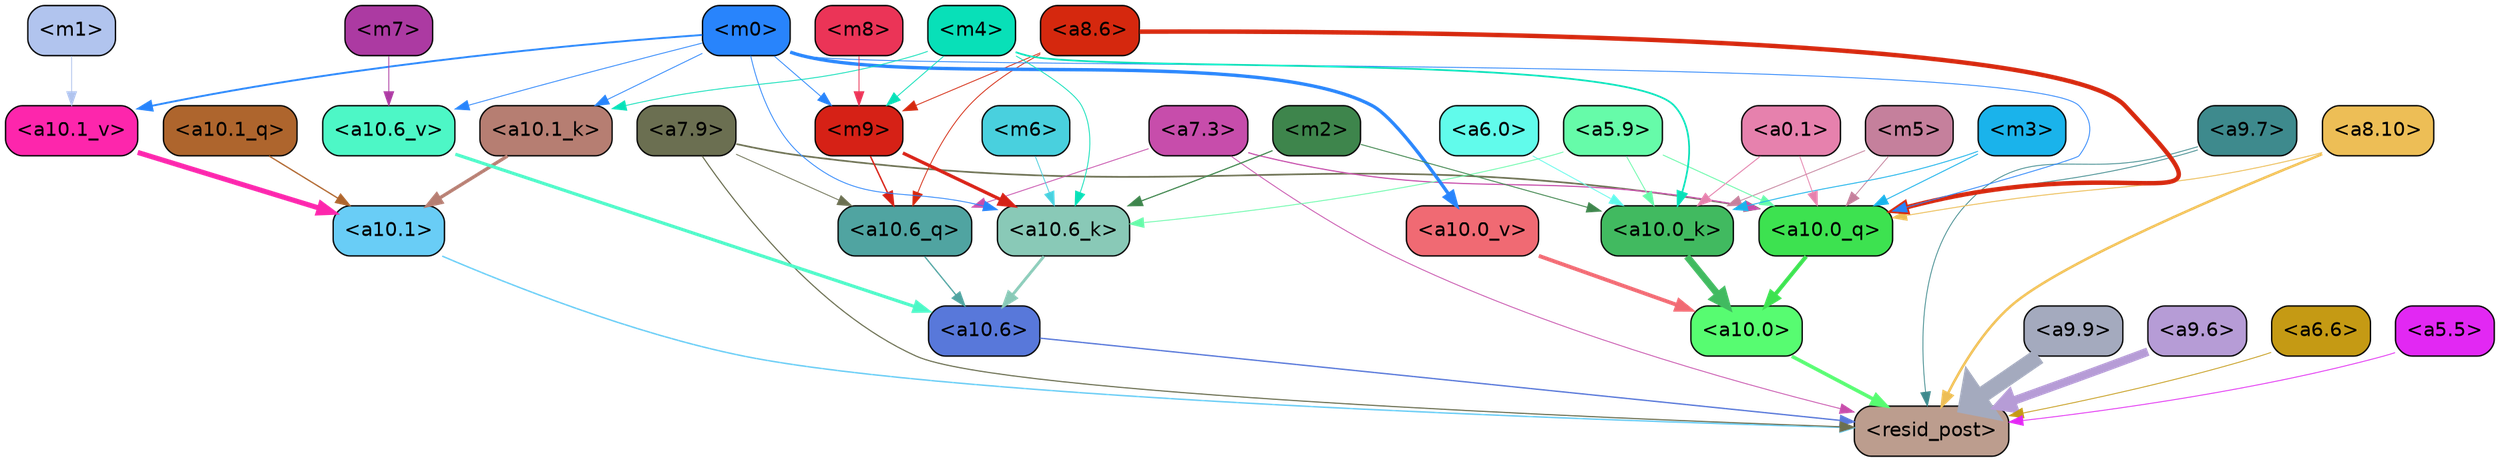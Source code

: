 strict digraph "" {
	graph [bgcolor=transparent,
		layout=dot,
		overlap=false,
		splines=true
	];
	"<a10.6>"	[color=black,
		fillcolor="#5878da",
		fontname=Helvetica,
		shape=box,
		style="filled, rounded"];
	"<resid_post>"	[color=black,
		fillcolor="#bc9d8e",
		fontname=Helvetica,
		shape=box,
		style="filled, rounded"];
	"<a10.6>" -> "<resid_post>"	[color="#5878da",
		penwidth=0.9498605728149414];
	"<a10.1>"	[color=black,
		fillcolor="#69cdf6",
		fontname=Helvetica,
		shape=box,
		style="filled, rounded"];
	"<a10.1>" -> "<resid_post>"	[color="#69cdf6",
		penwidth=1.0084514617919922];
	"<a10.0>"	[color=black,
		fillcolor="#57fc71",
		fontname=Helvetica,
		shape=box,
		style="filled, rounded"];
	"<a10.0>" -> "<resid_post>"	[color="#57fc71",
		penwidth=2.5814952850341797];
	"<a9.9>"	[color=black,
		fillcolor="#a4aabe",
		fontname=Helvetica,
		shape=box,
		style="filled, rounded"];
	"<a9.9>" -> "<resid_post>"	[color="#a4aabe",
		penwidth=11.610888481140137];
	"<a9.7>"	[color=black,
		fillcolor="#3e8a8d",
		fontname=Helvetica,
		shape=box,
		style="filled, rounded"];
	"<a9.7>" -> "<resid_post>"	[color="#3e8a8d",
		penwidth=0.6];
	"<a10.0_q>"	[color=black,
		fillcolor="#3de250",
		fontname=Helvetica,
		shape=box,
		style="filled, rounded"];
	"<a9.7>" -> "<a10.0_q>"	[color="#3e8a8d",
		penwidth=0.6];
	"<a9.6>"	[color=black,
		fillcolor="#b69cd6",
		fontname=Helvetica,
		shape=box,
		style="filled, rounded"];
	"<a9.6>" -> "<resid_post>"	[color="#b69cd6",
		penwidth=6.121421813964844];
	"<a8.10>"	[color=black,
		fillcolor="#edbe56",
		fontname=Helvetica,
		shape=box,
		style="filled, rounded"];
	"<a8.10>" -> "<resid_post>"	[color="#edbe56",
		penwidth=1.7841739654541016];
	"<a8.10>" -> "<a10.0_q>"	[color="#edbe56",
		penwidth=0.6612663269042969];
	"<a7.9>"	[color=black,
		fillcolor="#6b6f51",
		fontname=Helvetica,
		shape=box,
		style="filled, rounded"];
	"<a7.9>" -> "<resid_post>"	[color="#6b6f51",
		penwidth=0.8109169006347656];
	"<a10.6_q>"	[color=black,
		fillcolor="#50a4a1",
		fontname=Helvetica,
		shape=box,
		style="filled, rounded"];
	"<a7.9>" -> "<a10.6_q>"	[color="#6b6f51",
		penwidth=0.6];
	"<a7.9>" -> "<a10.0_q>"	[color="#6b6f51",
		penwidth=1.19378662109375];
	"<a7.3>"	[color=black,
		fillcolor="#c74dab",
		fontname=Helvetica,
		shape=box,
		style="filled, rounded"];
	"<a7.3>" -> "<resid_post>"	[color="#c74dab",
		penwidth=0.6];
	"<a7.3>" -> "<a10.6_q>"	[color="#c74dab",
		penwidth=0.6];
	"<a7.3>" -> "<a10.0_q>"	[color="#c74dab",
		penwidth=0.8208656311035156];
	"<a6.6>"	[color=black,
		fillcolor="#c59a14",
		fontname=Helvetica,
		shape=box,
		style="filled, rounded"];
	"<a6.6>" -> "<resid_post>"	[color="#c59a14",
		penwidth=0.6];
	"<a5.5>"	[color=black,
		fillcolor="#e228f3",
		fontname=Helvetica,
		shape=box,
		style="filled, rounded"];
	"<a5.5>" -> "<resid_post>"	[color="#e228f3",
		penwidth=0.6];
	"<a10.6_q>" -> "<a10.6>"	[color="#50a4a1",
		penwidth=0.9244728088378906];
	"<a10.1_q>"	[color=black,
		fillcolor="#ae652d",
		fontname=Helvetica,
		shape=box,
		style="filled, rounded"];
	"<a10.1_q>" -> "<a10.1>"	[color="#ae652d",
		penwidth=0.9268798828125];
	"<a10.0_q>" -> "<a10.0>"	[color="#3de250",
		penwidth=2.905670166015625];
	"<a10.6_k>"	[color=black,
		fillcolor="#89c9b7",
		fontname=Helvetica,
		shape=box,
		style="filled, rounded"];
	"<a10.6_k>" -> "<a10.6>"	[color="#89c9b7",
		penwidth=2.0319366455078125];
	"<a10.1_k>"	[color=black,
		fillcolor="#b67e72",
		fontname=Helvetica,
		shape=box,
		style="filled, rounded"];
	"<a10.1_k>" -> "<a10.1>"	[color="#b67e72",
		penwidth=2.4037628173828125];
	"<a10.0_k>"	[color=black,
		fillcolor="#41ba60",
		fontname=Helvetica,
		shape=box,
		style="filled, rounded"];
	"<a10.0_k>" -> "<a10.0>"	[color="#41ba60",
		penwidth=4.9319305419921875];
	"<a10.6_v>"	[color=black,
		fillcolor="#4df7c6",
		fontname=Helvetica,
		shape=box,
		style="filled, rounded"];
	"<a10.6_v>" -> "<a10.6>"	[color="#4df7c6",
		penwidth=2.290935516357422];
	"<a10.1_v>"	[color=black,
		fillcolor="#fd26ac",
		fontname=Helvetica,
		shape=box,
		style="filled, rounded"];
	"<a10.1_v>" -> "<a10.1>"	[color="#fd26ac",
		penwidth=3.6398468017578125];
	"<a10.0_v>"	[color=black,
		fillcolor="#f06a73",
		fontname=Helvetica,
		shape=box,
		style="filled, rounded"];
	"<a10.0_v>" -> "<a10.0>"	[color="#f06a73",
		penwidth=2.7666168212890625];
	"<m9>"	[color=black,
		fillcolor="#d62116",
		fontname=Helvetica,
		shape=box,
		style="filled, rounded"];
	"<m9>" -> "<a10.6_q>"	[color="#d62116",
		penwidth=1.0384025573730469];
	"<m9>" -> "<a10.6_k>"	[color="#d62116",
		penwidth=2.371124267578125];
	"<a8.6>"	[color=black,
		fillcolor="#d5280e",
		fontname=Helvetica,
		shape=box,
		style="filled, rounded"];
	"<a8.6>" -> "<a10.6_q>"	[color="#d5280e",
		penwidth=0.6];
	"<a8.6>" -> "<a10.0_q>"	[color="#d5280e",
		penwidth=3.1841888427734375];
	"<a8.6>" -> "<m9>"	[color="#d5280e",
		penwidth=0.6];
	"<m5>"	[color=black,
		fillcolor="#c5809c",
		fontname=Helvetica,
		shape=box,
		style="filled, rounded"];
	"<m5>" -> "<a10.0_q>"	[color="#c5809c",
		penwidth=0.6];
	"<m5>" -> "<a10.0_k>"	[color="#c5809c",
		penwidth=0.6];
	"<a5.9>"	[color=black,
		fillcolor="#66fba9",
		fontname=Helvetica,
		shape=box,
		style="filled, rounded"];
	"<a5.9>" -> "<a10.0_q>"	[color="#66fba9",
		penwidth=0.6463394165039062];
	"<a5.9>" -> "<a10.6_k>"	[color="#66fba9",
		penwidth=0.6];
	"<a5.9>" -> "<a10.0_k>"	[color="#66fba9",
		penwidth=0.6];
	"<m3>"	[color=black,
		fillcolor="#1ab3eb",
		fontname=Helvetica,
		shape=box,
		style="filled, rounded"];
	"<m3>" -> "<a10.0_q>"	[color="#1ab3eb",
		penwidth=0.6597442626953125];
	"<m3>" -> "<a10.0_k>"	[color="#1ab3eb",
		penwidth=0.6506614685058594];
	"<m0>"	[color=black,
		fillcolor="#2884fc",
		fontname=Helvetica,
		shape=box,
		style="filled, rounded"];
	"<m0>" -> "<a10.0_q>"	[color="#2884fc",
		penwidth=0.6];
	"<m0>" -> "<a10.6_k>"	[color="#2884fc",
		penwidth=0.6];
	"<m0>" -> "<a10.1_k>"	[color="#2884fc",
		penwidth=0.6];
	"<m0>" -> "<a10.6_v>"	[color="#2884fc",
		penwidth=0.6];
	"<m0>" -> "<a10.1_v>"	[color="#2884fc",
		penwidth=1.3360328674316406];
	"<m0>" -> "<a10.0_v>"	[color="#2884fc",
		penwidth=2.4083595275878906];
	"<m0>" -> "<m9>"	[color="#2884fc",
		penwidth=0.6];
	"<a0.1>"	[color=black,
		fillcolor="#e681ad",
		fontname=Helvetica,
		shape=box,
		style="filled, rounded"];
	"<a0.1>" -> "<a10.0_q>"	[color="#e681ad",
		penwidth=0.6];
	"<a0.1>" -> "<a10.0_k>"	[color="#e681ad",
		penwidth=0.6768684387207031];
	"<m6>"	[color=black,
		fillcolor="#49d0de",
		fontname=Helvetica,
		shape=box,
		style="filled, rounded"];
	"<m6>" -> "<a10.6_k>"	[color="#49d0de",
		penwidth=0.6];
	"<m4>"	[color=black,
		fillcolor="#08e0b8",
		fontname=Helvetica,
		shape=box,
		style="filled, rounded"];
	"<m4>" -> "<a10.6_k>"	[color="#08e0b8",
		penwidth=0.6];
	"<m4>" -> "<a10.1_k>"	[color="#08e0b8",
		penwidth=0.6];
	"<m4>" -> "<a10.0_k>"	[color="#08e0b8",
		penwidth=1.230804443359375];
	"<m4>" -> "<m9>"	[color="#08e0b8",
		penwidth=0.6];
	"<m2>"	[color=black,
		fillcolor="#3e854c",
		fontname=Helvetica,
		shape=box,
		style="filled, rounded"];
	"<m2>" -> "<a10.6_k>"	[color="#3e854c",
		penwidth=0.8380241394042969];
	"<m2>" -> "<a10.0_k>"	[color="#3e854c",
		penwidth=0.6622200012207031];
	"<a6.0>"	[color=black,
		fillcolor="#61fbeb",
		fontname=Helvetica,
		shape=box,
		style="filled, rounded"];
	"<a6.0>" -> "<a10.0_k>"	[color="#61fbeb",
		penwidth=0.6];
	"<m7>"	[color=black,
		fillcolor="#ac3aa2",
		fontname=Helvetica,
		shape=box,
		style="filled, rounded"];
	"<m7>" -> "<a10.6_v>"	[color="#ac3aa2",
		penwidth=0.6];
	"<m1>"	[color=black,
		fillcolor="#b1c4ee",
		fontname=Helvetica,
		shape=box,
		style="filled, rounded"];
	"<m1>" -> "<a10.1_v>"	[color="#b1c4ee",
		penwidth=0.6];
	"<m8>"	[color=black,
		fillcolor="#eb3457",
		fontname=Helvetica,
		shape=box,
		style="filled, rounded"];
	"<m8>" -> "<m9>"	[color="#eb3457",
		penwidth=0.6];
}
